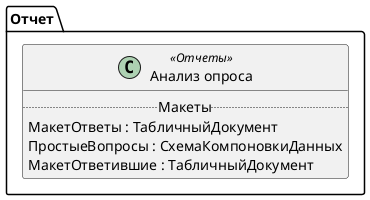 ﻿@startuml АнализОпроса
'!include templates.wsd
'..\include templates.wsd
class Отчет.АнализОпроса as "Анализ опроса" <<Отчеты>>
{
..Макеты..
МакетОтветы : ТабличныйДокумент
ПростыеВопросы : СхемаКомпоновкиДанных
МакетОтветившие : ТабличныйДокумент
}
@enduml
